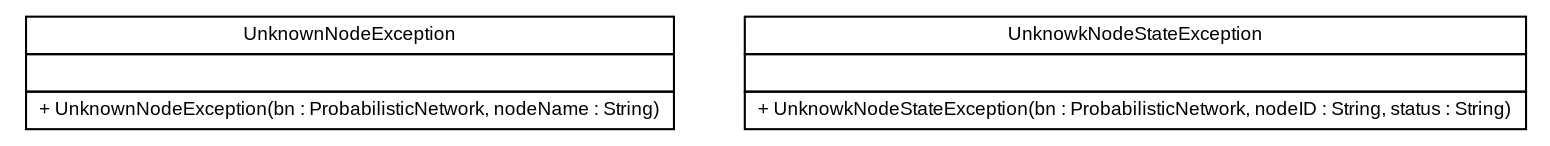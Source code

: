#!/usr/local/bin/dot
#
# Class diagram 
# Generated by UMLGraph version 5.1 (http://www.umlgraph.org/)
#

digraph G {
	edge [fontname="arial",fontsize=10,labelfontname="arial",labelfontsize=10];
	node [fontname="arial",fontsize=10,shape=plaintext];
	nodesep=0.25;
	ranksep=0.5;
	// es.upm.dit.gsi.shanks.agent.capability.reasoning.bayes.exception.UnknownNodeException
	c455 [label=<<table title="es.upm.dit.gsi.shanks.agent.capability.reasoning.bayes.exception.UnknownNodeException" border="0" cellborder="1" cellspacing="0" cellpadding="2" port="p" href="./UnknownNodeException.html">
		<tr><td><table border="0" cellspacing="0" cellpadding="1">
<tr><td align="center" balign="center"> UnknownNodeException </td></tr>
		</table></td></tr>
		<tr><td><table border="0" cellspacing="0" cellpadding="1">
<tr><td align="left" balign="left">  </td></tr>
		</table></td></tr>
		<tr><td><table border="0" cellspacing="0" cellpadding="1">
<tr><td align="left" balign="left"> + UnknownNodeException(bn : ProbabilisticNetwork, nodeName : String) </td></tr>
		</table></td></tr>
		</table>>, fontname="arial", fontcolor="black", fontsize=9.0];
	// es.upm.dit.gsi.shanks.agent.capability.reasoning.bayes.exception.UnknowkNodeStateException
	c456 [label=<<table title="es.upm.dit.gsi.shanks.agent.capability.reasoning.bayes.exception.UnknowkNodeStateException" border="0" cellborder="1" cellspacing="0" cellpadding="2" port="p" href="./UnknowkNodeStateException.html">
		<tr><td><table border="0" cellspacing="0" cellpadding="1">
<tr><td align="center" balign="center"> UnknowkNodeStateException </td></tr>
		</table></td></tr>
		<tr><td><table border="0" cellspacing="0" cellpadding="1">
<tr><td align="left" balign="left">  </td></tr>
		</table></td></tr>
		<tr><td><table border="0" cellspacing="0" cellpadding="1">
<tr><td align="left" balign="left"> + UnknowkNodeStateException(bn : ProbabilisticNetwork, nodeID : String, status : String) </td></tr>
		</table></td></tr>
		</table>>, fontname="arial", fontcolor="black", fontsize=9.0];
}


